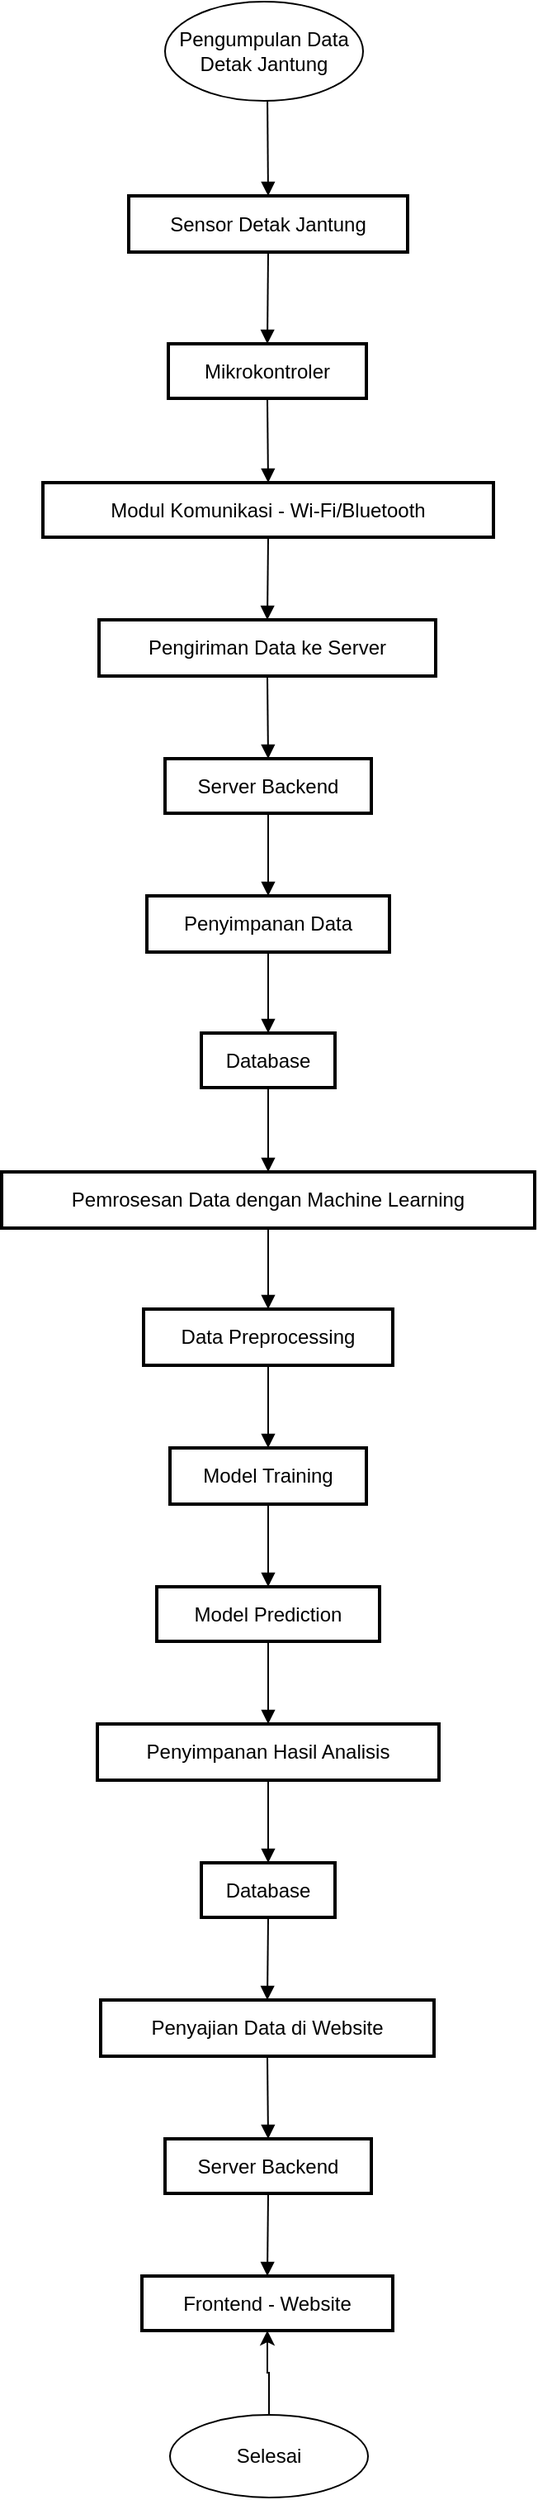 <mxfile version="24.5.5" type="github">
  <diagram id="C5RBs43oDa-KdzZeNtuy" name="Page-1">
    <mxGraphModel dx="1299" dy="756" grid="1" gridSize="10" guides="1" tooltips="1" connect="1" arrows="1" fold="1" page="1" pageScale="1" pageWidth="827" pageHeight="1169" math="0" shadow="0">
      <root>
        <mxCell id="WIyWlLk6GJQsqaUBKTNV-0" />
        <mxCell id="WIyWlLk6GJQsqaUBKTNV-1" parent="WIyWlLk6GJQsqaUBKTNV-0" />
        <mxCell id="2JC4bPS_00F4hA_RpiD0-102" value="Sensor Detak Jantung" style="whiteSpace=wrap;strokeWidth=2;" vertex="1" parent="WIyWlLk6GJQsqaUBKTNV-1">
          <mxGeometry x="237" y="567.5" width="169" height="34" as="geometry" />
        </mxCell>
        <mxCell id="2JC4bPS_00F4hA_RpiD0-103" value="Mikrokontroler" style="whiteSpace=wrap;strokeWidth=2;" vertex="1" parent="WIyWlLk6GJQsqaUBKTNV-1">
          <mxGeometry x="261" y="657" width="120" height="33" as="geometry" />
        </mxCell>
        <mxCell id="2JC4bPS_00F4hA_RpiD0-104" value="Modul Komunikasi - Wi-Fi/Bluetooth" style="whiteSpace=wrap;strokeWidth=2;" vertex="1" parent="WIyWlLk6GJQsqaUBKTNV-1">
          <mxGeometry x="185" y="741" width="273" height="33" as="geometry" />
        </mxCell>
        <mxCell id="2JC4bPS_00F4hA_RpiD0-105" value="Pengiriman Data ke Server" style="whiteSpace=wrap;strokeWidth=2;" vertex="1" parent="WIyWlLk6GJQsqaUBKTNV-1">
          <mxGeometry x="219" y="824" width="204" height="34" as="geometry" />
        </mxCell>
        <mxCell id="2JC4bPS_00F4hA_RpiD0-106" value="Server Backend" style="whiteSpace=wrap;strokeWidth=2;" vertex="1" parent="WIyWlLk6GJQsqaUBKTNV-1">
          <mxGeometry x="259" y="908" width="125" height="33" as="geometry" />
        </mxCell>
        <mxCell id="2JC4bPS_00F4hA_RpiD0-107" value="Penyimpanan Data" style="whiteSpace=wrap;strokeWidth=2;" vertex="1" parent="WIyWlLk6GJQsqaUBKTNV-1">
          <mxGeometry x="248" y="991" width="147" height="34" as="geometry" />
        </mxCell>
        <mxCell id="2JC4bPS_00F4hA_RpiD0-108" value="Database" style="whiteSpace=wrap;strokeWidth=2;" vertex="1" parent="WIyWlLk6GJQsqaUBKTNV-1">
          <mxGeometry x="281" y="1074" width="81" height="33" as="geometry" />
        </mxCell>
        <mxCell id="2JC4bPS_00F4hA_RpiD0-109" value="Pemrosesan Data dengan Machine Learning" style="whiteSpace=wrap;strokeWidth=2;" vertex="1" parent="WIyWlLk6GJQsqaUBKTNV-1">
          <mxGeometry x="160" y="1158" width="323" height="34" as="geometry" />
        </mxCell>
        <mxCell id="2JC4bPS_00F4hA_RpiD0-110" value="Data Preprocessing" style="whiteSpace=wrap;strokeWidth=2;" vertex="1" parent="WIyWlLk6GJQsqaUBKTNV-1">
          <mxGeometry x="246" y="1241" width="151" height="34" as="geometry" />
        </mxCell>
        <mxCell id="2JC4bPS_00F4hA_RpiD0-111" value="Model Training" style="whiteSpace=wrap;strokeWidth=2;" vertex="1" parent="WIyWlLk6GJQsqaUBKTNV-1">
          <mxGeometry x="262" y="1325" width="119" height="34" as="geometry" />
        </mxCell>
        <mxCell id="2JC4bPS_00F4hA_RpiD0-112" value="Model Prediction" style="whiteSpace=wrap;strokeWidth=2;" vertex="1" parent="WIyWlLk6GJQsqaUBKTNV-1">
          <mxGeometry x="254" y="1409" width="135" height="33" as="geometry" />
        </mxCell>
        <mxCell id="2JC4bPS_00F4hA_RpiD0-113" value="Penyimpanan Hasil Analisis" style="whiteSpace=wrap;strokeWidth=2;" vertex="1" parent="WIyWlLk6GJQsqaUBKTNV-1">
          <mxGeometry x="218" y="1492" width="207" height="34" as="geometry" />
        </mxCell>
        <mxCell id="2JC4bPS_00F4hA_RpiD0-114" value="Database" style="whiteSpace=wrap;strokeWidth=2;" vertex="1" parent="WIyWlLk6GJQsqaUBKTNV-1">
          <mxGeometry x="281" y="1576" width="81" height="33" as="geometry" />
        </mxCell>
        <mxCell id="2JC4bPS_00F4hA_RpiD0-115" value="Penyajian Data di Website" style="whiteSpace=wrap;strokeWidth=2;" vertex="1" parent="WIyWlLk6GJQsqaUBKTNV-1">
          <mxGeometry x="220" y="1659" width="202" height="34" as="geometry" />
        </mxCell>
        <mxCell id="2JC4bPS_00F4hA_RpiD0-116" value="Server Backend" style="whiteSpace=wrap;strokeWidth=2;" vertex="1" parent="WIyWlLk6GJQsqaUBKTNV-1">
          <mxGeometry x="259" y="1743" width="125" height="33" as="geometry" />
        </mxCell>
        <mxCell id="2JC4bPS_00F4hA_RpiD0-117" value="Frontend - Website" style="whiteSpace=wrap;strokeWidth=2;" vertex="1" parent="WIyWlLk6GJQsqaUBKTNV-1">
          <mxGeometry x="245" y="1826" width="152" height="33" as="geometry" />
        </mxCell>
        <mxCell id="2JC4bPS_00F4hA_RpiD0-118" value="" style="curved=1;startArrow=none;endArrow=block;exitX=0.5;exitY=0.99;entryX=0.5;entryY=-0.01;rounded=0;" edge="1" parent="WIyWlLk6GJQsqaUBKTNV-1" target="2JC4bPS_00F4hA_RpiD0-102">
          <mxGeometry relative="1" as="geometry">
            <Array as="points" />
            <mxPoint x="321.0" y="504" as="sourcePoint" />
          </mxGeometry>
        </mxCell>
        <mxCell id="2JC4bPS_00F4hA_RpiD0-119" value="" style="curved=1;startArrow=none;endArrow=block;exitX=0.5;exitY=0.97;entryX=0.5;entryY=0;rounded=0;" edge="1" parent="WIyWlLk6GJQsqaUBKTNV-1" source="2JC4bPS_00F4hA_RpiD0-102" target="2JC4bPS_00F4hA_RpiD0-103">
          <mxGeometry relative="1" as="geometry">
            <Array as="points" />
          </mxGeometry>
        </mxCell>
        <mxCell id="2JC4bPS_00F4hA_RpiD0-120" value="" style="curved=1;startArrow=none;endArrow=block;exitX=0.5;exitY=1.02;entryX=0.5;entryY=-0.01;rounded=0;" edge="1" parent="WIyWlLk6GJQsqaUBKTNV-1" source="2JC4bPS_00F4hA_RpiD0-103" target="2JC4bPS_00F4hA_RpiD0-104">
          <mxGeometry relative="1" as="geometry">
            <Array as="points" />
          </mxGeometry>
        </mxCell>
        <mxCell id="2JC4bPS_00F4hA_RpiD0-121" value="" style="curved=1;startArrow=none;endArrow=block;exitX=0.5;exitY=1;entryX=0.5;entryY=0;rounded=0;" edge="1" parent="WIyWlLk6GJQsqaUBKTNV-1" source="2JC4bPS_00F4hA_RpiD0-104" target="2JC4bPS_00F4hA_RpiD0-105">
          <mxGeometry relative="1" as="geometry">
            <Array as="points" />
          </mxGeometry>
        </mxCell>
        <mxCell id="2JC4bPS_00F4hA_RpiD0-122" value="" style="curved=1;startArrow=none;endArrow=block;exitX=0.5;exitY=0.99;entryX=0.5;entryY=-0.02;rounded=0;" edge="1" parent="WIyWlLk6GJQsqaUBKTNV-1" source="2JC4bPS_00F4hA_RpiD0-105" target="2JC4bPS_00F4hA_RpiD0-106">
          <mxGeometry relative="1" as="geometry">
            <Array as="points" />
          </mxGeometry>
        </mxCell>
        <mxCell id="2JC4bPS_00F4hA_RpiD0-123" value="" style="curved=1;startArrow=none;endArrow=block;exitX=0.5;exitY=1;entryX=0.5;entryY=0;rounded=0;" edge="1" parent="WIyWlLk6GJQsqaUBKTNV-1" source="2JC4bPS_00F4hA_RpiD0-106" target="2JC4bPS_00F4hA_RpiD0-107">
          <mxGeometry relative="1" as="geometry">
            <Array as="points" />
          </mxGeometry>
        </mxCell>
        <mxCell id="2JC4bPS_00F4hA_RpiD0-124" value="" style="curved=1;startArrow=none;endArrow=block;exitX=0.5;exitY=0.98;entryX=0.5;entryY=0.01;rounded=0;" edge="1" parent="WIyWlLk6GJQsqaUBKTNV-1" source="2JC4bPS_00F4hA_RpiD0-107" target="2JC4bPS_00F4hA_RpiD0-108">
          <mxGeometry relative="1" as="geometry">
            <Array as="points" />
          </mxGeometry>
        </mxCell>
        <mxCell id="2JC4bPS_00F4hA_RpiD0-125" value="" style="curved=1;startArrow=none;endArrow=block;exitX=0.5;exitY=1.03;entryX=0.5;entryY=0;rounded=0;" edge="1" parent="WIyWlLk6GJQsqaUBKTNV-1" source="2JC4bPS_00F4hA_RpiD0-108" target="2JC4bPS_00F4hA_RpiD0-109">
          <mxGeometry relative="1" as="geometry">
            <Array as="points" />
          </mxGeometry>
        </mxCell>
        <mxCell id="2JC4bPS_00F4hA_RpiD0-126" value="" style="curved=1;startArrow=none;endArrow=block;exitX=0.5;exitY=0.98;entryX=0.5;entryY=0.01;rounded=0;" edge="1" parent="WIyWlLk6GJQsqaUBKTNV-1" source="2JC4bPS_00F4hA_RpiD0-109" target="2JC4bPS_00F4hA_RpiD0-110">
          <mxGeometry relative="1" as="geometry">
            <Array as="points" />
          </mxGeometry>
        </mxCell>
        <mxCell id="2JC4bPS_00F4hA_RpiD0-127" value="" style="curved=1;startArrow=none;endArrow=block;exitX=0.5;exitY=1;entryX=0.5;entryY=0;rounded=0;" edge="1" parent="WIyWlLk6GJQsqaUBKTNV-1" source="2JC4bPS_00F4hA_RpiD0-110" target="2JC4bPS_00F4hA_RpiD0-111">
          <mxGeometry relative="1" as="geometry">
            <Array as="points" />
          </mxGeometry>
        </mxCell>
        <mxCell id="2JC4bPS_00F4hA_RpiD0-128" value="" style="curved=1;startArrow=none;endArrow=block;exitX=0.5;exitY=0.99;entryX=0.5;entryY=-0.01;rounded=0;" edge="1" parent="WIyWlLk6GJQsqaUBKTNV-1" source="2JC4bPS_00F4hA_RpiD0-111" target="2JC4bPS_00F4hA_RpiD0-112">
          <mxGeometry relative="1" as="geometry">
            <Array as="points" />
          </mxGeometry>
        </mxCell>
        <mxCell id="2JC4bPS_00F4hA_RpiD0-129" value="" style="curved=1;startArrow=none;endArrow=block;exitX=0.5;exitY=1;entryX=0.5;entryY=0;rounded=0;" edge="1" parent="WIyWlLk6GJQsqaUBKTNV-1" source="2JC4bPS_00F4hA_RpiD0-112" target="2JC4bPS_00F4hA_RpiD0-113">
          <mxGeometry relative="1" as="geometry">
            <Array as="points" />
          </mxGeometry>
        </mxCell>
        <mxCell id="2JC4bPS_00F4hA_RpiD0-130" value="" style="curved=1;startArrow=none;endArrow=block;exitX=0.5;exitY=0.99;entryX=0.5;entryY=-0.01;rounded=0;" edge="1" parent="WIyWlLk6GJQsqaUBKTNV-1" source="2JC4bPS_00F4hA_RpiD0-113" target="2JC4bPS_00F4hA_RpiD0-114">
          <mxGeometry relative="1" as="geometry">
            <Array as="points" />
          </mxGeometry>
        </mxCell>
        <mxCell id="2JC4bPS_00F4hA_RpiD0-131" value="" style="curved=1;startArrow=none;endArrow=block;exitX=0.5;exitY=1;entryX=0.5;entryY=0;rounded=0;" edge="1" parent="WIyWlLk6GJQsqaUBKTNV-1" source="2JC4bPS_00F4hA_RpiD0-114" target="2JC4bPS_00F4hA_RpiD0-115">
          <mxGeometry relative="1" as="geometry">
            <Array as="points" />
          </mxGeometry>
        </mxCell>
        <mxCell id="2JC4bPS_00F4hA_RpiD0-132" value="" style="curved=1;startArrow=none;endArrow=block;exitX=0.5;exitY=0.99;entryX=0.5;entryY=-0.02;rounded=0;" edge="1" parent="WIyWlLk6GJQsqaUBKTNV-1" source="2JC4bPS_00F4hA_RpiD0-115" target="2JC4bPS_00F4hA_RpiD0-116">
          <mxGeometry relative="1" as="geometry">
            <Array as="points" />
          </mxGeometry>
        </mxCell>
        <mxCell id="2JC4bPS_00F4hA_RpiD0-133" value="" style="curved=1;startArrow=none;endArrow=block;exitX=0.5;exitY=1;entryX=0.5;entryY=0;rounded=0;" edge="1" parent="WIyWlLk6GJQsqaUBKTNV-1" source="2JC4bPS_00F4hA_RpiD0-116" target="2JC4bPS_00F4hA_RpiD0-117">
          <mxGeometry relative="1" as="geometry">
            <Array as="points" />
          </mxGeometry>
        </mxCell>
        <mxCell id="2JC4bPS_00F4hA_RpiD0-135" value="Pengumpulan Data Detak Jantung" style="ellipse;whiteSpace=wrap;html=1;" vertex="1" parent="WIyWlLk6GJQsqaUBKTNV-1">
          <mxGeometry x="259" y="450" width="120" height="60" as="geometry" />
        </mxCell>
        <mxCell id="2JC4bPS_00F4hA_RpiD0-138" value="" style="edgeStyle=orthogonalEdgeStyle;rounded=0;orthogonalLoop=1;jettySize=auto;html=1;" edge="1" parent="WIyWlLk6GJQsqaUBKTNV-1" source="2JC4bPS_00F4hA_RpiD0-137" target="2JC4bPS_00F4hA_RpiD0-117">
          <mxGeometry relative="1" as="geometry" />
        </mxCell>
        <mxCell id="2JC4bPS_00F4hA_RpiD0-137" value="Selesai" style="ellipse;whiteSpace=wrap;html=1;" vertex="1" parent="WIyWlLk6GJQsqaUBKTNV-1">
          <mxGeometry x="262" y="1910" width="120" height="50" as="geometry" />
        </mxCell>
      </root>
    </mxGraphModel>
  </diagram>
</mxfile>
